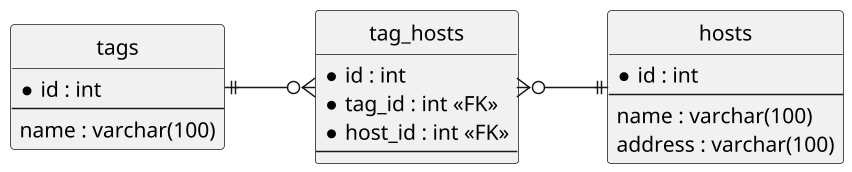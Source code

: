 @startuml
hide circle
scale 1.5
skinparam linetype ortho
skinparam monochrome true
left to right direction

entity "tags" as tag {
  *id : int
  --
  name : varchar(100)
}

entity "tag_hosts" as tp {
  *id : int
  *tag_id : int <<FK>>
  *host_id : int <<FK>>
  --
}

entity "hosts" as host {
  *id : int
  --
  name : varchar(100)
  address : varchar(100)
}

tag ||--o{ tp
tp }o--|| host
@enduml
